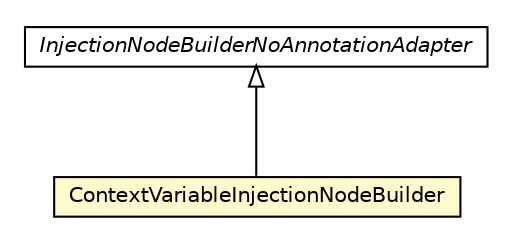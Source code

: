 #!/usr/local/bin/dot
#
# Class diagram 
# Generated by UMLGraph version 5.1 (http://www.umlgraph.org/)
#

digraph G {
	edge [fontname="Helvetica",fontsize=10,labelfontname="Helvetica",labelfontsize=10];
	node [fontname="Helvetica",fontsize=10,shape=plaintext];
	nodesep=0.25;
	ranksep=0.5;
	// org.androidtransfuse.gen.variableBuilder.ContextVariableInjectionNodeBuilder
	c59499 [label=<<table title="org.androidtransfuse.gen.variableBuilder.ContextVariableInjectionNodeBuilder" border="0" cellborder="1" cellspacing="0" cellpadding="2" port="p" bgcolor="lemonChiffon" href="./ContextVariableInjectionNodeBuilder.html">
		<tr><td><table border="0" cellspacing="0" cellpadding="1">
<tr><td align="center" balign="center"> ContextVariableInjectionNodeBuilder </td></tr>
		</table></td></tr>
		</table>>, fontname="Helvetica", fontcolor="black", fontsize=10.0];
	// org.androidtransfuse.gen.variableBuilder.InjectionNodeBuilderNoAnnotationAdapter
	c59501 [label=<<table title="org.androidtransfuse.gen.variableBuilder.InjectionNodeBuilderNoAnnotationAdapter" border="0" cellborder="1" cellspacing="0" cellpadding="2" port="p" href="./InjectionNodeBuilderNoAnnotationAdapter.html">
		<tr><td><table border="0" cellspacing="0" cellpadding="1">
<tr><td align="center" balign="center"><font face="Helvetica-Oblique"> InjectionNodeBuilderNoAnnotationAdapter </font></td></tr>
		</table></td></tr>
		</table>>, fontname="Helvetica", fontcolor="black", fontsize=10.0];
	//org.androidtransfuse.gen.variableBuilder.ContextVariableInjectionNodeBuilder extends org.androidtransfuse.gen.variableBuilder.InjectionNodeBuilderNoAnnotationAdapter
	c59501:p -> c59499:p [dir=back,arrowtail=empty];
}

